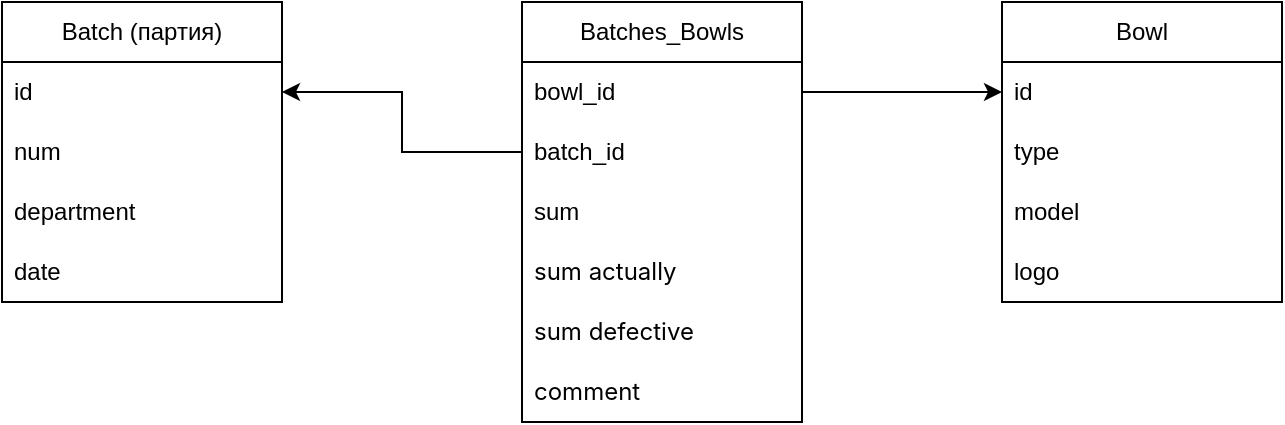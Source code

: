 <mxfile version="24.2.1" type="github">
  <diagram name="Страница — 1" id="gfFLgYDy10Q48hrOroUY">
    <mxGraphModel dx="1386" dy="783" grid="1" gridSize="10" guides="1" tooltips="1" connect="1" arrows="1" fold="1" page="1" pageScale="1" pageWidth="827" pageHeight="1169" math="0" shadow="0">
      <root>
        <mxCell id="0" />
        <mxCell id="1" parent="0" />
        <mxCell id="RR7sLdGlUV7r5lD3PYXW-2" value="Batch (партия)" style="swimlane;fontStyle=0;childLayout=stackLayout;horizontal=1;startSize=30;horizontalStack=0;resizeParent=1;resizeParentMax=0;resizeLast=0;collapsible=1;marginBottom=0;whiteSpace=wrap;html=1;" vertex="1" parent="1">
          <mxGeometry x="80" y="340" width="140" height="150" as="geometry" />
        </mxCell>
        <mxCell id="RR7sLdGlUV7r5lD3PYXW-3" value="id" style="text;strokeColor=none;fillColor=none;align=left;verticalAlign=middle;spacingLeft=4;spacingRight=4;overflow=hidden;points=[[0,0.5],[1,0.5]];portConstraint=eastwest;rotatable=0;whiteSpace=wrap;html=1;" vertex="1" parent="RR7sLdGlUV7r5lD3PYXW-2">
          <mxGeometry y="30" width="140" height="30" as="geometry" />
        </mxCell>
        <mxCell id="RR7sLdGlUV7r5lD3PYXW-4" value="num" style="text;strokeColor=none;fillColor=none;align=left;verticalAlign=middle;spacingLeft=4;spacingRight=4;overflow=hidden;points=[[0,0.5],[1,0.5]];portConstraint=eastwest;rotatable=0;whiteSpace=wrap;html=1;" vertex="1" parent="RR7sLdGlUV7r5lD3PYXW-2">
          <mxGeometry y="60" width="140" height="30" as="geometry" />
        </mxCell>
        <mxCell id="RR7sLdGlUV7r5lD3PYXW-5" value="department" style="text;strokeColor=none;fillColor=none;align=left;verticalAlign=middle;spacingLeft=4;spacingRight=4;overflow=hidden;points=[[0,0.5],[1,0.5]];portConstraint=eastwest;rotatable=0;whiteSpace=wrap;html=1;" vertex="1" parent="RR7sLdGlUV7r5lD3PYXW-2">
          <mxGeometry y="90" width="140" height="30" as="geometry" />
        </mxCell>
        <mxCell id="RR7sLdGlUV7r5lD3PYXW-14" value="date" style="text;strokeColor=none;fillColor=none;align=left;verticalAlign=middle;spacingLeft=4;spacingRight=4;overflow=hidden;points=[[0,0.5],[1,0.5]];portConstraint=eastwest;rotatable=0;whiteSpace=wrap;html=1;" vertex="1" parent="RR7sLdGlUV7r5lD3PYXW-2">
          <mxGeometry y="120" width="140" height="30" as="geometry" />
        </mxCell>
        <mxCell id="RR7sLdGlUV7r5lD3PYXW-6" value="Bowl" style="swimlane;fontStyle=0;childLayout=stackLayout;horizontal=1;startSize=30;horizontalStack=0;resizeParent=1;resizeParentMax=0;resizeLast=0;collapsible=1;marginBottom=0;whiteSpace=wrap;html=1;" vertex="1" parent="1">
          <mxGeometry x="580" y="340" width="140" height="150" as="geometry" />
        </mxCell>
        <mxCell id="RR7sLdGlUV7r5lD3PYXW-7" value="id" style="text;strokeColor=none;fillColor=none;align=left;verticalAlign=middle;spacingLeft=4;spacingRight=4;overflow=hidden;points=[[0,0.5],[1,0.5]];portConstraint=eastwest;rotatable=0;whiteSpace=wrap;html=1;" vertex="1" parent="RR7sLdGlUV7r5lD3PYXW-6">
          <mxGeometry y="30" width="140" height="30" as="geometry" />
        </mxCell>
        <mxCell id="RR7sLdGlUV7r5lD3PYXW-16" value="type" style="text;strokeColor=none;fillColor=none;align=left;verticalAlign=middle;spacingLeft=4;spacingRight=4;overflow=hidden;points=[[0,0.5],[1,0.5]];portConstraint=eastwest;rotatable=0;whiteSpace=wrap;html=1;" vertex="1" parent="RR7sLdGlUV7r5lD3PYXW-6">
          <mxGeometry y="60" width="140" height="30" as="geometry" />
        </mxCell>
        <mxCell id="RR7sLdGlUV7r5lD3PYXW-8" value="model" style="text;strokeColor=none;fillColor=none;align=left;verticalAlign=middle;spacingLeft=4;spacingRight=4;overflow=hidden;points=[[0,0.5],[1,0.5]];portConstraint=eastwest;rotatable=0;whiteSpace=wrap;html=1;" vertex="1" parent="RR7sLdGlUV7r5lD3PYXW-6">
          <mxGeometry y="90" width="140" height="30" as="geometry" />
        </mxCell>
        <mxCell id="RR7sLdGlUV7r5lD3PYXW-9" value="logo" style="text;strokeColor=none;fillColor=none;align=left;verticalAlign=middle;spacingLeft=4;spacingRight=4;overflow=hidden;points=[[0,0.5],[1,0.5]];portConstraint=eastwest;rotatable=0;whiteSpace=wrap;html=1;" vertex="1" parent="RR7sLdGlUV7r5lD3PYXW-6">
          <mxGeometry y="120" width="140" height="30" as="geometry" />
        </mxCell>
        <mxCell id="RR7sLdGlUV7r5lD3PYXW-10" value="Batches_Bowls" style="swimlane;fontStyle=0;childLayout=stackLayout;horizontal=1;startSize=30;horizontalStack=0;resizeParent=1;resizeParentMax=0;resizeLast=0;collapsible=1;marginBottom=0;whiteSpace=wrap;html=1;" vertex="1" parent="1">
          <mxGeometry x="340" y="340" width="140" height="210" as="geometry" />
        </mxCell>
        <mxCell id="RR7sLdGlUV7r5lD3PYXW-11" value="bowl_id" style="text;strokeColor=none;fillColor=none;align=left;verticalAlign=middle;spacingLeft=4;spacingRight=4;overflow=hidden;points=[[0,0.5],[1,0.5]];portConstraint=eastwest;rotatable=0;whiteSpace=wrap;html=1;" vertex="1" parent="RR7sLdGlUV7r5lD3PYXW-10">
          <mxGeometry y="30" width="140" height="30" as="geometry" />
        </mxCell>
        <mxCell id="RR7sLdGlUV7r5lD3PYXW-12" value="batch_id" style="text;strokeColor=none;fillColor=none;align=left;verticalAlign=middle;spacingLeft=4;spacingRight=4;overflow=hidden;points=[[0,0.5],[1,0.5]];portConstraint=eastwest;rotatable=0;whiteSpace=wrap;html=1;" vertex="1" parent="RR7sLdGlUV7r5lD3PYXW-10">
          <mxGeometry y="60" width="140" height="30" as="geometry" />
        </mxCell>
        <mxCell id="RR7sLdGlUV7r5lD3PYXW-30" value="sum" style="text;strokeColor=none;fillColor=none;align=left;verticalAlign=middle;spacingLeft=4;spacingRight=4;overflow=hidden;points=[[0,0.5],[1,0.5]];portConstraint=eastwest;rotatable=0;whiteSpace=wrap;html=1;" vertex="1" parent="RR7sLdGlUV7r5lD3PYXW-10">
          <mxGeometry y="90" width="140" height="30" as="geometry" />
        </mxCell>
        <mxCell id="RR7sLdGlUV7r5lD3PYXW-31" value="&lt;font size=&quot;1&quot; face=&quot;YS Text, -apple-system, BlinkMacSystemFont, Arial, Helvetica, sans-serif&quot;&gt;&lt;span style=&quot;white-space-collapse: preserve; background-color: rgba(255, 255, 255, 0.05); font-size: 12px;&quot;&gt;sum actually&lt;/span&gt;&lt;/font&gt;" style="text;strokeColor=none;fillColor=none;align=left;verticalAlign=middle;spacingLeft=4;spacingRight=4;overflow=hidden;points=[[0,0.5],[1,0.5]];portConstraint=eastwest;rotatable=0;whiteSpace=wrap;html=1;" vertex="1" parent="RR7sLdGlUV7r5lD3PYXW-10">
          <mxGeometry y="120" width="140" height="30" as="geometry" />
        </mxCell>
        <mxCell id="RR7sLdGlUV7r5lD3PYXW-32" value="&lt;font size=&quot;1&quot; face=&quot;YS Text, -apple-system, BlinkMacSystemFont, Arial, Helvetica, sans-serif&quot;&gt;&lt;span style=&quot;white-space-collapse: preserve; background-color: rgba(255, 255, 255, 0.05); font-size: 12px;&quot;&gt;sum &lt;/span&gt;&lt;/font&gt;&lt;font face=&quot;YS Text, -apple-system, BlinkMacSystemFont, Arial, Helvetica, sans-serif&quot;&gt;&lt;span style=&quot;white-space-collapse: preserve;&quot;&gt;defective&lt;/span&gt;&lt;/font&gt;" style="text;strokeColor=none;fillColor=none;align=left;verticalAlign=middle;spacingLeft=4;spacingRight=4;overflow=hidden;points=[[0,0.5],[1,0.5]];portConstraint=eastwest;rotatable=0;whiteSpace=wrap;html=1;" vertex="1" parent="RR7sLdGlUV7r5lD3PYXW-10">
          <mxGeometry y="150" width="140" height="30" as="geometry" />
        </mxCell>
        <mxCell id="RR7sLdGlUV7r5lD3PYXW-29" value="&lt;span style=&quot;font-family: &amp;quot;YS Text&amp;quot;, -apple-system, BlinkMacSystemFont, Arial, Helvetica, sans-serif; white-space-collapse: preserve; background-color: rgba(255, 255, 255, 0.05);&quot;&gt;&lt;font style=&quot;font-size: 12px;&quot;&gt;comment&lt;/font&gt;&lt;/span&gt;" style="text;strokeColor=none;fillColor=none;align=left;verticalAlign=middle;spacingLeft=4;spacingRight=4;overflow=hidden;points=[[0,0.5],[1,0.5]];portConstraint=eastwest;rotatable=0;whiteSpace=wrap;html=1;" vertex="1" parent="RR7sLdGlUV7r5lD3PYXW-10">
          <mxGeometry y="180" width="140" height="30" as="geometry" />
        </mxCell>
        <mxCell id="RR7sLdGlUV7r5lD3PYXW-17" style="edgeStyle=orthogonalEdgeStyle;rounded=0;orthogonalLoop=1;jettySize=auto;html=1;exitX=0;exitY=0.5;exitDx=0;exitDy=0;entryX=1;entryY=0.5;entryDx=0;entryDy=0;" edge="1" parent="1" source="RR7sLdGlUV7r5lD3PYXW-12" target="RR7sLdGlUV7r5lD3PYXW-3">
          <mxGeometry relative="1" as="geometry" />
        </mxCell>
        <mxCell id="RR7sLdGlUV7r5lD3PYXW-18" style="edgeStyle=orthogonalEdgeStyle;rounded=0;orthogonalLoop=1;jettySize=auto;html=1;exitX=1;exitY=0.5;exitDx=0;exitDy=0;entryX=0;entryY=0.5;entryDx=0;entryDy=0;" edge="1" parent="1" source="RR7sLdGlUV7r5lD3PYXW-11" target="RR7sLdGlUV7r5lD3PYXW-7">
          <mxGeometry relative="1" as="geometry" />
        </mxCell>
      </root>
    </mxGraphModel>
  </diagram>
</mxfile>
